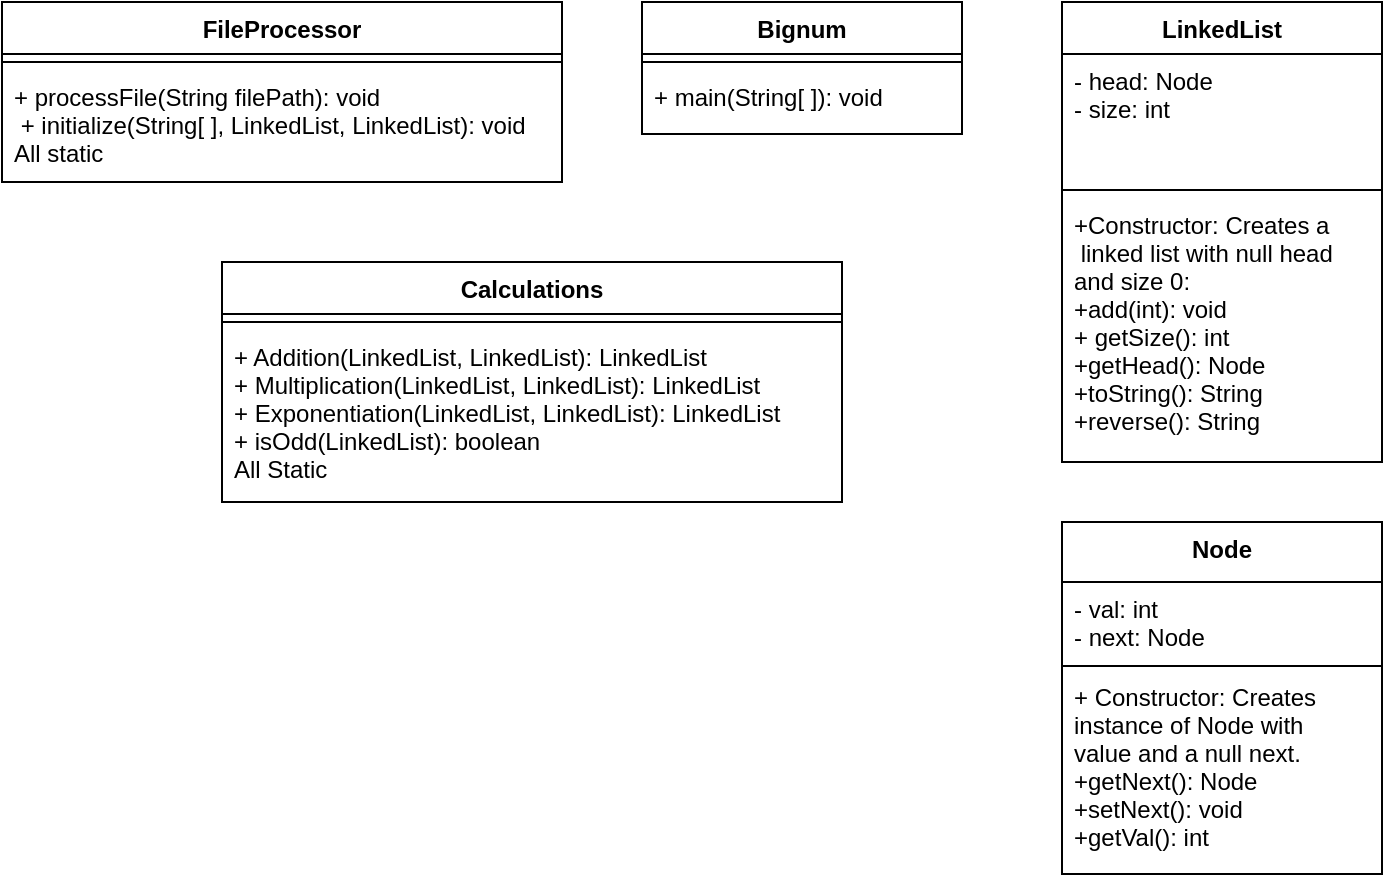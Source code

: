 <mxfile version="20.4.1" type="device"><diagram id="C5RBs43oDa-KdzZeNtuy" name="Page-1"><mxGraphModel dx="1581" dy="714" grid="1" gridSize="10" guides="1" tooltips="1" connect="1" arrows="1" fold="1" page="1" pageScale="1" pageWidth="827" pageHeight="1169" math="0" shadow="0"><root><mxCell id="WIyWlLk6GJQsqaUBKTNV-0"/><mxCell id="WIyWlLk6GJQsqaUBKTNV-1" parent="WIyWlLk6GJQsqaUBKTNV-0"/><mxCell id="qX3es9_Vs0L1zg3ChVBH-9" value="Node" style="swimlane;fontStyle=1;align=center;verticalAlign=top;childLayout=stackLayout;horizontal=1;startSize=30;horizontalStack=0;resizeParent=1;resizeParentMax=0;resizeLast=0;collapsible=1;marginBottom=0;" parent="WIyWlLk6GJQsqaUBKTNV-1" vertex="1"><mxGeometry x="550" y="460" width="160" height="176" as="geometry"/></mxCell><mxCell id="qX3es9_Vs0L1zg3ChVBH-10" value="- val: int&#10;- next: Node" style="text;strokeColor=none;fillColor=none;align=left;verticalAlign=top;spacingLeft=4;spacingRight=4;overflow=hidden;rotatable=0;points=[[0,0.5],[1,0.5]];portConstraint=eastwest;" parent="qX3es9_Vs0L1zg3ChVBH-9" vertex="1"><mxGeometry y="30" width="160" height="40" as="geometry"/></mxCell><mxCell id="qX3es9_Vs0L1zg3ChVBH-11" value="" style="line;strokeWidth=1;fillColor=none;align=left;verticalAlign=middle;spacingTop=-1;spacingLeft=3;spacingRight=3;rotatable=0;labelPosition=right;points=[];portConstraint=eastwest;strokeColor=inherit;" parent="qX3es9_Vs0L1zg3ChVBH-9" vertex="1"><mxGeometry y="70" width="160" height="4" as="geometry"/></mxCell><mxCell id="qX3es9_Vs0L1zg3ChVBH-12" value="+ Constructor: Creates &#10;instance of Node with &#10;value and a null next.&#10;+getNext(): Node&#10;+setNext(): void&#10;+getVal(): int&#10;&#10;" style="text;strokeColor=none;fillColor=none;align=left;verticalAlign=top;spacingLeft=4;spacingRight=4;overflow=hidden;rotatable=0;points=[[0,0.5],[1,0.5]];portConstraint=eastwest;" parent="qX3es9_Vs0L1zg3ChVBH-9" vertex="1"><mxGeometry y="74" width="160" height="102" as="geometry"/></mxCell><mxCell id="qX3es9_Vs0L1zg3ChVBH-13" value="LinkedList" style="swimlane;fontStyle=1;align=center;verticalAlign=top;childLayout=stackLayout;horizontal=1;startSize=26;horizontalStack=0;resizeParent=1;resizeParentMax=0;resizeLast=0;collapsible=1;marginBottom=0;" parent="WIyWlLk6GJQsqaUBKTNV-1" vertex="1"><mxGeometry x="550" y="200" width="160" height="230" as="geometry"/></mxCell><mxCell id="qX3es9_Vs0L1zg3ChVBH-14" value="- head: Node&#10;- size: int" style="text;strokeColor=none;fillColor=none;align=left;verticalAlign=top;spacingLeft=4;spacingRight=4;overflow=hidden;rotatable=0;points=[[0,0.5],[1,0.5]];portConstraint=eastwest;" parent="qX3es9_Vs0L1zg3ChVBH-13" vertex="1"><mxGeometry y="26" width="160" height="64" as="geometry"/></mxCell><mxCell id="qX3es9_Vs0L1zg3ChVBH-15" value="" style="line;strokeWidth=1;fillColor=none;align=left;verticalAlign=middle;spacingTop=-1;spacingLeft=3;spacingRight=3;rotatable=0;labelPosition=right;points=[];portConstraint=eastwest;strokeColor=inherit;" parent="qX3es9_Vs0L1zg3ChVBH-13" vertex="1"><mxGeometry y="90" width="160" height="8" as="geometry"/></mxCell><mxCell id="qX3es9_Vs0L1zg3ChVBH-16" value="+Constructor: Creates a &#10; linked list with null head&#10;and size 0: &#10;+add(int): void&#10;+ getSize(): int&#10;+getHead(): Node&#10;+toString(): String&#10;+reverse(): String&#10;" style="text;strokeColor=none;fillColor=none;align=left;verticalAlign=top;spacingLeft=4;spacingRight=4;overflow=hidden;rotatable=0;points=[[0,0.5],[1,0.5]];portConstraint=eastwest;" parent="qX3es9_Vs0L1zg3ChVBH-13" vertex="1"><mxGeometry y="98" width="160" height="132" as="geometry"/></mxCell><mxCell id="SJeVQIk6VQFXEN9nK4Ee-0" value="Bignum" style="swimlane;fontStyle=1;align=center;verticalAlign=top;childLayout=stackLayout;horizontal=1;startSize=26;horizontalStack=0;resizeParent=1;resizeParentMax=0;resizeLast=0;collapsible=1;marginBottom=0;" parent="WIyWlLk6GJQsqaUBKTNV-1" vertex="1"><mxGeometry x="340" y="200" width="160" height="66" as="geometry"/></mxCell><mxCell id="SJeVQIk6VQFXEN9nK4Ee-2" value="" style="line;strokeWidth=1;fillColor=none;align=left;verticalAlign=middle;spacingTop=-1;spacingLeft=3;spacingRight=3;rotatable=0;labelPosition=right;points=[];portConstraint=eastwest;strokeColor=inherit;" parent="SJeVQIk6VQFXEN9nK4Ee-0" vertex="1"><mxGeometry y="26" width="160" height="8" as="geometry"/></mxCell><mxCell id="SJeVQIk6VQFXEN9nK4Ee-3" value="+ main(String[ ]): void&#10;&#10;" style="text;strokeColor=none;fillColor=none;align=left;verticalAlign=top;spacingLeft=4;spacingRight=4;overflow=hidden;rotatable=0;points=[[0,0.5],[1,0.5]];portConstraint=eastwest;" parent="SJeVQIk6VQFXEN9nK4Ee-0" vertex="1"><mxGeometry y="34" width="160" height="32" as="geometry"/></mxCell><mxCell id="GnjyCqSTXS2cWvD7M0DX-0" value="FileProcessor" style="swimlane;fontStyle=1;align=center;verticalAlign=top;childLayout=stackLayout;horizontal=1;startSize=26;horizontalStack=0;resizeParent=1;resizeParentMax=0;resizeLast=0;collapsible=1;marginBottom=0;" parent="WIyWlLk6GJQsqaUBKTNV-1" vertex="1"><mxGeometry x="20" y="200" width="280" height="90" as="geometry"/></mxCell><mxCell id="GnjyCqSTXS2cWvD7M0DX-2" value="" style="line;strokeWidth=1;fillColor=none;align=left;verticalAlign=middle;spacingTop=-1;spacingLeft=3;spacingRight=3;rotatable=0;labelPosition=right;points=[];portConstraint=eastwest;strokeColor=inherit;" parent="GnjyCqSTXS2cWvD7M0DX-0" vertex="1"><mxGeometry y="26" width="280" height="8" as="geometry"/></mxCell><mxCell id="GnjyCqSTXS2cWvD7M0DX-3" value="+ processFile(String filePath): void&#10; + initialize(String[ ], LinkedList, LinkedList): void&#10;All static" style="text;strokeColor=none;fillColor=none;align=left;verticalAlign=top;spacingLeft=4;spacingRight=4;overflow=hidden;rotatable=0;points=[[0,0.5],[1,0.5]];portConstraint=eastwest;" parent="GnjyCqSTXS2cWvD7M0DX-0" vertex="1"><mxGeometry y="34" width="280" height="56" as="geometry"/></mxCell><mxCell id="GnjyCqSTXS2cWvD7M0DX-4" value="Calculations" style="swimlane;fontStyle=1;align=center;verticalAlign=top;childLayout=stackLayout;horizontal=1;startSize=26;horizontalStack=0;resizeParent=1;resizeParentMax=0;resizeLast=0;collapsible=1;marginBottom=0;" parent="WIyWlLk6GJQsqaUBKTNV-1" vertex="1"><mxGeometry x="130" y="330" width="310" height="120" as="geometry"/></mxCell><mxCell id="GnjyCqSTXS2cWvD7M0DX-6" value="" style="line;strokeWidth=1;fillColor=none;align=left;verticalAlign=middle;spacingTop=-1;spacingLeft=3;spacingRight=3;rotatable=0;labelPosition=right;points=[];portConstraint=eastwest;strokeColor=inherit;" parent="GnjyCqSTXS2cWvD7M0DX-4" vertex="1"><mxGeometry y="26" width="310" height="8" as="geometry"/></mxCell><mxCell id="GnjyCqSTXS2cWvD7M0DX-7" value="+ Addition(LinkedList, LinkedList): LinkedList&#10;+ Multiplication(LinkedList, LinkedList): LinkedList&#10;+ Exponentiation(LinkedList, LinkedList): LinkedList&#10;+ isOdd(LinkedList): boolean&#10;All Static&#10;" style="text;strokeColor=none;fillColor=none;align=left;verticalAlign=top;spacingLeft=4;spacingRight=4;overflow=hidden;rotatable=0;points=[[0,0.5],[1,0.5]];portConstraint=eastwest;" parent="GnjyCqSTXS2cWvD7M0DX-4" vertex="1"><mxGeometry y="34" width="310" height="86" as="geometry"/></mxCell></root></mxGraphModel></diagram></mxfile>
